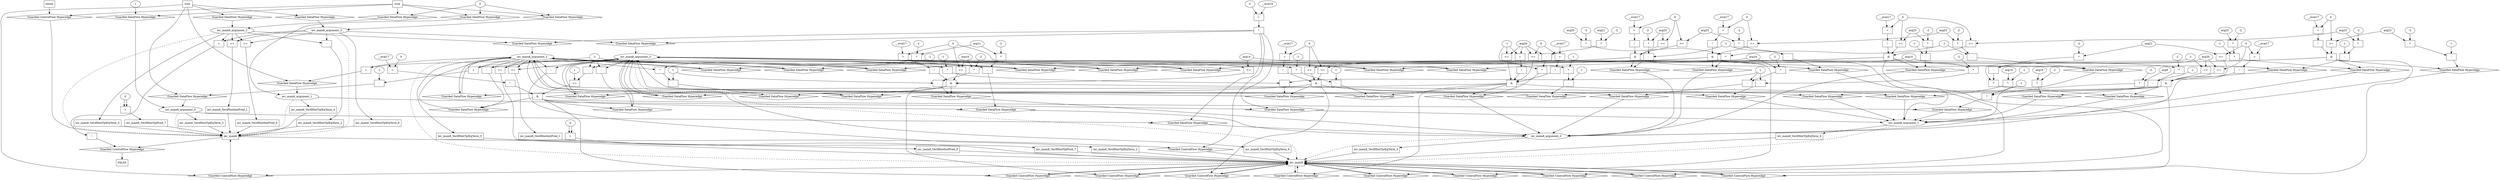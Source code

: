 digraph dag {
inv_main6 [label="inv_main6" shape="rect"];
inv_main8 [label="inv_main8" shape="rect"];
FALSE [label="FALSE" shape="rect"];
Initial [label="Initial" shape="rect"];
ControlFowHyperEdge_0 [label="Guarded ControlFlow Hyperedge" shape="diamond"];
Initial -> ControlFowHyperEdge_0[label=""]
ControlFowHyperEdge_0 -> inv_main6[label=""]
ControlFowHyperEdge_1 [label="Guarded ControlFlow Hyperedge" shape="diamond"];
inv_main6 -> ControlFowHyperEdge_1[label=""]
ControlFowHyperEdge_1 -> inv_main8[label=""]
ControlFowHyperEdge_2 [label="Guarded ControlFlow Hyperedge" shape="diamond"];
inv_main8 -> ControlFowHyperEdge_2[label=""]
ControlFowHyperEdge_2 -> inv_main6[label=""]
ControlFowHyperEdge_3 [label="Guarded ControlFlow Hyperedge" shape="diamond"];
inv_main8 -> ControlFowHyperEdge_3[label=""]
ControlFowHyperEdge_3 -> inv_main8[label=""]
ControlFowHyperEdge_4 [label="Guarded ControlFlow Hyperedge" shape="diamond"];
inv_main8 -> ControlFowHyperEdge_4[label=""]
ControlFowHyperEdge_4 -> inv_main8[label=""]
ControlFowHyperEdge_5 [label="Guarded ControlFlow Hyperedge" shape="diamond"];
inv_main8 -> ControlFowHyperEdge_5[label=""]
ControlFowHyperEdge_5 -> inv_main8[label=""]
ControlFowHyperEdge_6 [label="Guarded ControlFlow Hyperedge" shape="diamond"];
inv_main8 -> ControlFowHyperEdge_6[label=""]
ControlFowHyperEdge_6 -> inv_main8[label=""]
ControlFowHyperEdge_7 [label="Guarded ControlFlow Hyperedge" shape="diamond"];
inv_main8 -> ControlFowHyperEdge_7[label=""]
ControlFowHyperEdge_7 -> inv_main8[label=""]
ControlFowHyperEdge_8 [label="Guarded ControlFlow Hyperedge" shape="diamond"];
inv_main8 -> ControlFowHyperEdge_8[label=""]
ControlFowHyperEdge_8 -> inv_main8[label=""]
ControlFowHyperEdge_9 [label="Guarded ControlFlow Hyperedge" shape="diamond"];
inv_main8 -> ControlFowHyperEdge_9[label=""]
ControlFowHyperEdge_9 -> inv_main8[label=""]
ControlFowHyperEdge_10 [label="Guarded ControlFlow Hyperedge" shape="diamond"];
inv_main8 -> ControlFowHyperEdge_10[label=""]
ControlFowHyperEdge_10 -> inv_main8[label=""]
ControlFowHyperEdge_11 [label="Guarded ControlFlow Hyperedge" shape="diamond"];
inv_main8 -> ControlFowHyperEdge_11[label=""]
ControlFowHyperEdge_11 -> inv_main8[label=""]
ControlFowHyperEdge_12 [label="Guarded ControlFlow Hyperedge" shape="diamond"];
inv_main6 -> ControlFowHyperEdge_12[label=""]
ControlFowHyperEdge_12 -> FALSE[label=""]
inv_main6_argument_0 [label="inv_main6_argument_0" shape="oval"];
inv_main6_argument_0 -> inv_main6[label="" style="dashed"]
inv_main6_argument_1 [label="inv_main6_argument_1" shape="oval"];
inv_main6_argument_1 -> inv_main6[label="" style="dashed"]
inv_main6_argument_2 [label="inv_main6_argument_2" shape="oval"];
inv_main6_argument_2 -> inv_main6[label="" style="dashed"]
inv_main6_argument_3 [label="inv_main6_argument_3" shape="oval"];
inv_main6_argument_3 -> inv_main6[label="" style="dashed"]
inv_main8_argument_0 [label="inv_main8_argument_0" shape="oval"];
inv_main8_argument_0 -> inv_main8[label="" style="dashed"]
inv_main8_argument_1 [label="inv_main8_argument_1" shape="oval"];
inv_main8_argument_1 -> inv_main8[label="" style="dashed"]
inv_main8_argument_2 [label="inv_main8_argument_2" shape="oval"];
inv_main8_argument_2 -> inv_main8[label="" style="dashed"]
inv_main8_argument_3 [label="inv_main8_argument_3" shape="oval"];
inv_main8_argument_3 -> inv_main8[label="" style="dashed"]

true_0 [label="true" shape="rect"];
true_0->ControlFowHyperEdge_0 [label=""];
xxxinv_main6___Initial_0xxxdataFlow_0_node_0 [label="1"];

xxxinv_main6___Initial_0xxxdataFlow_0_node_0->DataFowHyperEdge_0_inv_main6_argument_0 [label=""];
xxxinv_main6___Initial_0xxxdataFlow1_node_0 [label="0"];

xxxinv_main6___Initial_0xxxdataFlow1_node_0->DataFowHyperEdge_0_inv_main6_argument_1 [label=""];

xxxinv_main6___Initial_0xxxdataFlow1_node_0->DataFowHyperEdge_0_inv_main6_argument_2 [label=""];

xxxinv_main6___Initial_0xxxdataFlow1_node_0->DataFowHyperEdge_0_inv_main6_argument_3 [label=""];
xxxinv_main8___inv_main6_1xxxguard_0_node_0 [label="!" shape="rect"];
xxxinv_main8___inv_main6_1xxxguard_0_node_1 [label="=" shape="rect"];
xxxinv_main8___inv_main6_1xxxguard_0_node_2 [label="__eval16"];
xxxinv_main8___inv_main6_1xxxguard_0_node_3 [label="0"];
xxxinv_main8___inv_main6_1xxxguard_0_node_1->xxxinv_main8___inv_main6_1xxxguard_0_node_0
xxxinv_main8___inv_main6_1xxxguard_0_node_2->xxxinv_main8___inv_main6_1xxxguard_0_node_1
xxxinv_main8___inv_main6_1xxxguard_0_node_3->xxxinv_main8___inv_main6_1xxxguard_0_node_1

xxxinv_main8___inv_main6_1xxxguard_0_node_0->ControlFowHyperEdge_1 [label=""];
true_2 [label="true" shape="rect"];
true_2->ControlFowHyperEdge_2 [label=""];
xxxinv_main6___inv_main8_2xxxdataFlow_0_node_0 [label="-" shape="rect"];
xxxinv_main6___inv_main8_2xxxdataFlow_0_node_1 [label="+" shape="rect"];
xxxinv_main6___inv_main8_2xxxdataFlow_0_node_4 [label="-1"];
xxxinv_main6___inv_main8_2xxxdataFlow_0_node_1->xxxinv_main6___inv_main8_2xxxdataFlow_0_node_0
xxxinv_main6___inv_main8_2xxxdataFlow_0_node_4->xxxinv_main6___inv_main8_2xxxdataFlow_0_node_0
inv_main8_argument_2->xxxinv_main6___inv_main8_2xxxdataFlow_0_node_1
inv_main8_argument_3->xxxinv_main6___inv_main8_2xxxdataFlow_0_node_1

xxxinv_main6___inv_main8_2xxxdataFlow_0_node_0->DataFowHyperEdge_2_inv_main6_argument_0 [label=""];
xxxinv_main6___inv_main8_2xxxdataFlow1_node_0 [label="+" shape="rect"];
inv_main8_argument_2->xxxinv_main6___inv_main8_2xxxdataFlow1_node_0
inv_main8_argument_3->xxxinv_main6___inv_main8_2xxxdataFlow1_node_0

xxxinv_main6___inv_main8_2xxxdataFlow1_node_0->DataFowHyperEdge_2_inv_main6_argument_1 [label=""];
xxxinv_main8___inv_main8_3xxx_and [label="&" shape="rect"];
xxxinv_main8___inv_main8_3xxxguard_0_node_0 [label=">=" shape="rect"];
xxxinv_main8___inv_main8_3xxxguard_0_node_1 [label="-" shape="rect"];
xxxinv_main8___inv_main8_3xxxguard_0_node_2 [label="*" shape="rect"];
xxxinv_main8___inv_main8_3xxxguard_0_node_3 [label="2"];
xxxinv_main8___inv_main8_3xxxguard_0_node_6 [label="1"];
xxxinv_main8___inv_main8_3xxxguard_0_node_1->xxxinv_main8___inv_main8_3xxxguard_0_node_0
xxxinv_main8___inv_main8_3xxxguard_0_node_6->xxxinv_main8___inv_main8_3xxxguard_0_node_0
xxxinv_main8___inv_main8_3xxxguard_0_node_2->xxxinv_main8___inv_main8_3xxxguard_0_node_1
xxxinv_main8___inv_main8_3xxxdataFlow_0_node_4->xxxinv_main8___inv_main8_3xxxguard_0_node_1
xxxinv_main8___inv_main8_3xxxguard_0_node_3->xxxinv_main8___inv_main8_3xxxguard_0_node_2
xxxinv_main8___inv_main8_3xxxdataFlow_0_node_3->xxxinv_main8___inv_main8_3xxxguard_0_node_2

xxxinv_main8___inv_main8_3xxxguard_0_node_0->xxxinv_main8___inv_main8_3xxx_and [label=""];
xxxinv_main8___inv_main8_3xxxguard1_node_0 [label="!" shape="rect"];
xxxinv_main8___inv_main8_3xxxguard1_node_1 [label="=" shape="rect"];
xxxinv_main8___inv_main8_3xxxguard1_node_2 [label="__eval17"];
xxxinv_main8___inv_main8_3xxxguard1_node_3 [label="0"];
xxxinv_main8___inv_main8_3xxxguard1_node_1->xxxinv_main8___inv_main8_3xxxguard1_node_0
xxxinv_main8___inv_main8_3xxxguard1_node_2->xxxinv_main8___inv_main8_3xxxguard1_node_1
xxxinv_main8___inv_main8_3xxxguard1_node_3->xxxinv_main8___inv_main8_3xxxguard1_node_1

xxxinv_main8___inv_main8_3xxxguard1_node_0->xxxinv_main8___inv_main8_3xxx_and [label=""];
xxxinv_main8___inv_main8_3xxx_and->ControlFowHyperEdge_3 [label=""];
xxxinv_main8___inv_main8_3xxxdataFlow_0_node_0 [label="-" shape="rect"];
xxxinv_main8___inv_main8_3xxxdataFlow_0_node_1 [label="*" shape="rect"];
xxxinv_main8___inv_main8_3xxxdataFlow_0_node_2 [label="2"];
xxxinv_main8___inv_main8_3xxxdataFlow_0_node_3 [label="arg11"];
xxxinv_main8___inv_main8_3xxxdataFlow_0_node_4 [label="-1"];
xxxinv_main8___inv_main8_3xxxdataFlow_0_node_1->xxxinv_main8___inv_main8_3xxxdataFlow_0_node_0
xxxinv_main8___inv_main8_3xxxdataFlow_0_node_4->xxxinv_main8___inv_main8_3xxxdataFlow_0_node_0
xxxinv_main8___inv_main8_3xxxdataFlow_0_node_2->xxxinv_main8___inv_main8_3xxxdataFlow_0_node_1
xxxinv_main8___inv_main8_3xxxdataFlow_0_node_3->xxxinv_main8___inv_main8_3xxxdataFlow_0_node_1

xxxinv_main8___inv_main8_3xxxdataFlow_0_node_0->DataFowHyperEdge_3_inv_main8_argument_0 [label=""];
xxxinv_main8___inv_main8_3xxxdataFlow1_node_0 [label="*" shape="rect"];
xxxinv_main8___inv_main8_3xxxdataFlow1_node_1 [label="-1"];
xxxinv_main8___inv_main8_3xxxdataFlow1_node_2 [label="*" shape="rect"];
xxxinv_main8___inv_main8_3xxxdataFlow1_node_3 [label="-2"];
xxxinv_main8___inv_main8_3xxxdataFlow1_node_4 [label="arg9"];
xxxinv_main8___inv_main8_3xxxdataFlow1_node_1->xxxinv_main8___inv_main8_3xxxdataFlow1_node_0
xxxinv_main8___inv_main8_3xxxdataFlow1_node_2->xxxinv_main8___inv_main8_3xxxdataFlow1_node_0
xxxinv_main8___inv_main8_3xxxdataFlow1_node_4->xxxinv_main8___inv_main8_3xxxdataFlow1_node_2
xxxinv_main8___inv_main8_3xxxdataFlow1_node_3->xxxinv_main8___inv_main8_3xxxdataFlow1_node_2

xxxinv_main8___inv_main8_3xxxdataFlow1_node_0->DataFowHyperEdge_3_inv_main8_argument_1 [label=""];
xxxinv_main8___inv_main8_3xxxdataFlow2_node_0 [label="-" shape="rect"];
inv_main8_argument_2->xxxinv_main8___inv_main8_3xxxdataFlow2_node_0
xxxinv_main8___inv_main8_3xxxdataFlow_0_node_4->xxxinv_main8___inv_main8_3xxxdataFlow2_node_0

xxxinv_main8___inv_main8_3xxxdataFlow2_node_0->DataFowHyperEdge_3_inv_main8_argument_2 [label=""];
xxxinv_main8___inv_main8_3xxxdataFlow3_node_0 [label="-" shape="rect"];
inv_main8_argument_3->xxxinv_main8___inv_main8_3xxxdataFlow3_node_0
xxxinv_main8___inv_main8_3xxxdataFlow_0_node_4->xxxinv_main8___inv_main8_3xxxdataFlow3_node_0

xxxinv_main8___inv_main8_3xxxdataFlow3_node_0->DataFowHyperEdge_3_inv_main8_argument_3 [label=""];
xxxinv_main8___inv_main8_4xxx_and [label="&" shape="rect"];
xxxinv_main8___inv_main8_4xxxguard_0_node_0 [label="!" shape="rect"];
xxxinv_main8___inv_main8_4xxxguard_0_node_1 [label="=" shape="rect"];
xxxinv_main8___inv_main8_4xxxguard_0_node_2 [label="__eval17"];
xxxinv_main8___inv_main8_4xxxguard_0_node_3 [label="0"];
xxxinv_main8___inv_main8_4xxxguard_0_node_1->xxxinv_main8___inv_main8_4xxxguard_0_node_0
xxxinv_main8___inv_main8_4xxxguard_0_node_2->xxxinv_main8___inv_main8_4xxxguard_0_node_1
xxxinv_main8___inv_main8_4xxxguard_0_node_3->xxxinv_main8___inv_main8_4xxxguard_0_node_1

xxxinv_main8___inv_main8_4xxxguard_0_node_0->xxxinv_main8___inv_main8_4xxx_and [label=""];
xxxinv_main8___inv_main8_4xxxguard1_node_0 [label=">=" shape="rect"];
xxxinv_main8___inv_main8_4xxxdataFlow_0_node_4->xxxinv_main8___inv_main8_4xxxguard1_node_0
xxxinv_main8___inv_main8_4xxxguard_0_node_3->xxxinv_main8___inv_main8_4xxxguard1_node_0

xxxinv_main8___inv_main8_4xxxguard1_node_0->xxxinv_main8___inv_main8_4xxx_and [label=""];
xxxinv_main8___inv_main8_4xxxguard2_node_0 [label=">=" shape="rect"];
xxxinv_main8___inv_main8_4xxxdataFlow1_node_4->xxxinv_main8___inv_main8_4xxxguard2_node_0
xxxinv_main8___inv_main8_4xxxguard_0_node_3->xxxinv_main8___inv_main8_4xxxguard2_node_0

xxxinv_main8___inv_main8_4xxxguard2_node_0->xxxinv_main8___inv_main8_4xxx_and [label=""];
xxxinv_main8___inv_main8_4xxx_and->ControlFowHyperEdge_4 [label=""];
xxxinv_main8___inv_main8_4xxxdataFlow_0_node_0 [label="-" shape="rect"];
xxxinv_main8___inv_main8_4xxxdataFlow_0_node_1 [label="1"];
xxxinv_main8___inv_main8_4xxxdataFlow_0_node_2 [label="*" shape="rect"];
xxxinv_main8___inv_main8_4xxxdataFlow_0_node_3 [label="-2"];
xxxinv_main8___inv_main8_4xxxdataFlow_0_node_4 [label="arg16"];
xxxinv_main8___inv_main8_4xxxdataFlow_0_node_1->xxxinv_main8___inv_main8_4xxxdataFlow_0_node_0
xxxinv_main8___inv_main8_4xxxdataFlow_0_node_2->xxxinv_main8___inv_main8_4xxxdataFlow_0_node_0
xxxinv_main8___inv_main8_4xxxdataFlow_0_node_4->xxxinv_main8___inv_main8_4xxxdataFlow_0_node_2
xxxinv_main8___inv_main8_4xxxdataFlow_0_node_3->xxxinv_main8___inv_main8_4xxxdataFlow_0_node_2

xxxinv_main8___inv_main8_4xxxdataFlow_0_node_0->DataFowHyperEdge_4_inv_main8_argument_0 [label=""];
xxxinv_main8___inv_main8_4xxxdataFlow1_node_0 [label="-" shape="rect"];
xxxinv_main8___inv_main8_4xxxdataFlow1_node_2 [label="*" shape="rect"];
xxxinv_main8___inv_main8_4xxxdataFlow1_node_3 [label="-2"];
xxxinv_main8___inv_main8_4xxxdataFlow1_node_4 [label="arg14"];
xxxinv_main8___inv_main8_4xxxdataFlow_0_node_1->xxxinv_main8___inv_main8_4xxxdataFlow1_node_0
xxxinv_main8___inv_main8_4xxxdataFlow1_node_2->xxxinv_main8___inv_main8_4xxxdataFlow1_node_0
xxxinv_main8___inv_main8_4xxxdataFlow1_node_4->xxxinv_main8___inv_main8_4xxxdataFlow1_node_2
xxxinv_main8___inv_main8_4xxxdataFlow1_node_3->xxxinv_main8___inv_main8_4xxxdataFlow1_node_2

xxxinv_main8___inv_main8_4xxxdataFlow1_node_0->DataFowHyperEdge_4_inv_main8_argument_1 [label=""];
xxxinv_main8___inv_main8_4xxxdataFlow2_node_0 [label="-" shape="rect"];
xxxinv_main8___inv_main8_4xxxdataFlow2_node_2 [label="*" shape="rect"];
xxxinv_main8___inv_main8_4xxxdataFlow2_node_3 [label="-1"];
xxxinv_main8___inv_main8_4xxxdataFlow_0_node_1->xxxinv_main8___inv_main8_4xxxdataFlow2_node_0
xxxinv_main8___inv_main8_4xxxdataFlow2_node_2->xxxinv_main8___inv_main8_4xxxdataFlow2_node_0
inv_main8_argument_2->xxxinv_main8___inv_main8_4xxxdataFlow2_node_2
xxxinv_main8___inv_main8_4xxxdataFlow2_node_3->xxxinv_main8___inv_main8_4xxxdataFlow2_node_2

xxxinv_main8___inv_main8_4xxxdataFlow2_node_0->DataFowHyperEdge_4_inv_main8_argument_2 [label=""];
xxxinv_main8___inv_main8_5xxx_and [label="&" shape="rect"];
xxxinv_main8___inv_main8_5xxxguard_0_node_0 [label="!" shape="rect"];
xxxinv_main8___inv_main8_5xxxguard_0_node_1 [label="=" shape="rect"];
xxxinv_main8___inv_main8_5xxxguard_0_node_2 [label="__eval17"];
xxxinv_main8___inv_main8_5xxxguard_0_node_3 [label="0"];
xxxinv_main8___inv_main8_5xxxguard_0_node_1->xxxinv_main8___inv_main8_5xxxguard_0_node_0
xxxinv_main8___inv_main8_5xxxguard_0_node_2->xxxinv_main8___inv_main8_5xxxguard_0_node_1
xxxinv_main8___inv_main8_5xxxguard_0_node_3->xxxinv_main8___inv_main8_5xxxguard_0_node_1

xxxinv_main8___inv_main8_5xxxguard_0_node_0->xxxinv_main8___inv_main8_5xxx_and [label=""];
xxxinv_main8___inv_main8_5xxxguard1_node_0 [label=">=" shape="rect"];
xxxinv_main8___inv_main8_5xxxdataFlow_0_node_4->xxxinv_main8___inv_main8_5xxxguard1_node_0
xxxinv_main8___inv_main8_5xxxguard_0_node_3->xxxinv_main8___inv_main8_5xxxguard1_node_0

xxxinv_main8___inv_main8_5xxxguard1_node_0->xxxinv_main8___inv_main8_5xxx_and [label=""];
xxxinv_main8___inv_main8_5xxxguard2_node_0 [label=">=" shape="rect"];
xxxinv_main8___inv_main8_5xxxguard_0_node_3->xxxinv_main8___inv_main8_5xxxguard2_node_0
xxxinv_main8___inv_main8_5xxxdataFlow1_node_4->xxxinv_main8___inv_main8_5xxxguard2_node_0

xxxinv_main8___inv_main8_5xxxguard2_node_0->xxxinv_main8___inv_main8_5xxx_and [label=""];
xxxinv_main8___inv_main8_5xxx_and->ControlFowHyperEdge_5 [label=""];
xxxinv_main8___inv_main8_5xxxdataFlow_0_node_0 [label="-" shape="rect"];
xxxinv_main8___inv_main8_5xxxdataFlow_0_node_1 [label="1"];
xxxinv_main8___inv_main8_5xxxdataFlow_0_node_2 [label="*" shape="rect"];
xxxinv_main8___inv_main8_5xxxdataFlow_0_node_3 [label="-2"];
xxxinv_main8___inv_main8_5xxxdataFlow_0_node_4 [label="arg16"];
xxxinv_main8___inv_main8_5xxxdataFlow_0_node_1->xxxinv_main8___inv_main8_5xxxdataFlow_0_node_0
xxxinv_main8___inv_main8_5xxxdataFlow_0_node_2->xxxinv_main8___inv_main8_5xxxdataFlow_0_node_0
xxxinv_main8___inv_main8_5xxxdataFlow_0_node_4->xxxinv_main8___inv_main8_5xxxdataFlow_0_node_2
xxxinv_main8___inv_main8_5xxxdataFlow_0_node_3->xxxinv_main8___inv_main8_5xxxdataFlow_0_node_2

xxxinv_main8___inv_main8_5xxxdataFlow_0_node_0->DataFowHyperEdge_5_inv_main8_argument_0 [label=""];
xxxinv_main8___inv_main8_5xxxdataFlow1_node_0 [label="-" shape="rect"];
xxxinv_main8___inv_main8_5xxxdataFlow1_node_1 [label="-1"];
xxxinv_main8___inv_main8_5xxxdataFlow1_node_2 [label="*" shape="rect"];
xxxinv_main8___inv_main8_5xxxdataFlow1_node_3 [label="-2"];
xxxinv_main8___inv_main8_5xxxdataFlow1_node_4 [label="arg14"];
xxxinv_main8___inv_main8_5xxxdataFlow1_node_1->xxxinv_main8___inv_main8_5xxxdataFlow1_node_0
xxxinv_main8___inv_main8_5xxxdataFlow1_node_2->xxxinv_main8___inv_main8_5xxxdataFlow1_node_0
xxxinv_main8___inv_main8_5xxxdataFlow1_node_4->xxxinv_main8___inv_main8_5xxxdataFlow1_node_2
xxxinv_main8___inv_main8_5xxxdataFlow1_node_3->xxxinv_main8___inv_main8_5xxxdataFlow1_node_2

xxxinv_main8___inv_main8_5xxxdataFlow1_node_0->DataFowHyperEdge_5_inv_main8_argument_1 [label=""];
xxxinv_main8___inv_main8_5xxxdataFlow2_node_0 [label="-" shape="rect"];
xxxinv_main8___inv_main8_5xxxdataFlow2_node_2 [label="*" shape="rect"];
xxxinv_main8___inv_main8_5xxxdataFlow2_node_3 [label="-1"];
xxxinv_main8___inv_main8_5xxxdataFlow_0_node_1->xxxinv_main8___inv_main8_5xxxdataFlow2_node_0
xxxinv_main8___inv_main8_5xxxdataFlow2_node_2->xxxinv_main8___inv_main8_5xxxdataFlow2_node_0
inv_main8_argument_2->xxxinv_main8___inv_main8_5xxxdataFlow2_node_2
xxxinv_main8___inv_main8_5xxxdataFlow2_node_3->xxxinv_main8___inv_main8_5xxxdataFlow2_node_2

xxxinv_main8___inv_main8_5xxxdataFlow2_node_0->DataFowHyperEdge_5_inv_main8_argument_2 [label=""];
xxxinv_main8___inv_main8_6xxx_and [label="&" shape="rect"];
xxxinv_main8___inv_main8_6xxxguard_0_node_0 [label="!" shape="rect"];
xxxinv_main8___inv_main8_6xxxguard_0_node_1 [label="=" shape="rect"];
xxxinv_main8___inv_main8_6xxxguard_0_node_2 [label="__eval17"];
xxxinv_main8___inv_main8_6xxxguard_0_node_3 [label="0"];
xxxinv_main8___inv_main8_6xxxguard_0_node_1->xxxinv_main8___inv_main8_6xxxguard_0_node_0
xxxinv_main8___inv_main8_6xxxguard_0_node_2->xxxinv_main8___inv_main8_6xxxguard_0_node_1
xxxinv_main8___inv_main8_6xxxguard_0_node_3->xxxinv_main8___inv_main8_6xxxguard_0_node_1

xxxinv_main8___inv_main8_6xxxguard_0_node_0->xxxinv_main8___inv_main8_6xxx_and [label=""];
xxxinv_main8___inv_main8_6xxxguard1_node_0 [label="!" shape="rect"];
xxxinv_main8___inv_main8_6xxxguard1_node_1 [label="=" shape="rect"];
xxxinv_main8___inv_main8_6xxxdataFlow_0_node_1 [label="-1"];
xxxinv_main8___inv_main8_6xxxguard1_node_1->xxxinv_main8___inv_main8_6xxxguard1_node_0
xxxinv_main8___inv_main8_6xxxdataFlow_0_node_6->xxxinv_main8___inv_main8_6xxxguard1_node_1
xxxinv_main8___inv_main8_6xxxdataFlow_0_node_1->xxxinv_main8___inv_main8_6xxxguard1_node_1

xxxinv_main8___inv_main8_6xxxguard1_node_0->xxxinv_main8___inv_main8_6xxx_and [label=""];
xxxinv_main8___inv_main8_6xxxguard2_node_0 [label=">=" shape="rect"];
xxxinv_main8___inv_main8_6xxxguard_0_node_3->xxxinv_main8___inv_main8_6xxxguard2_node_0
xxxinv_main8___inv_main8_6xxxdataFlow_0_node_6->xxxinv_main8___inv_main8_6xxxguard2_node_0

xxxinv_main8___inv_main8_6xxxguard2_node_0->xxxinv_main8___inv_main8_6xxx_and [label=""];
xxxinv_main8___inv_main8_6xxxguard3_node_0 [label=">=" shape="rect"];
xxxinv_main8___inv_main8_6xxxdataFlow_0_node_6->xxxinv_main8___inv_main8_6xxxguard3_node_0
xxxinv_main8___inv_main8_6xxxdataFlow_0_node_1->xxxinv_main8___inv_main8_6xxxguard3_node_0

xxxinv_main8___inv_main8_6xxxguard3_node_0->xxxinv_main8___inv_main8_6xxx_and [label=""];
xxxinv_main8___inv_main8_6xxx_and->ControlFowHyperEdge_6 [label=""];
xxxinv_main8___inv_main8_6xxxdataFlow_0_node_0 [label="*" shape="rect"];
xxxinv_main8___inv_main8_6xxxdataFlow_0_node_1 [label="-1"];
xxxinv_main8___inv_main8_6xxxdataFlow_0_node_2 [label="-" shape="rect"];
xxxinv_main8___inv_main8_6xxxdataFlow_0_node_3 [label="*" shape="rect"];
xxxinv_main8___inv_main8_6xxxdataFlow_0_node_4 [label="-2"];
xxxinv_main8___inv_main8_6xxxdataFlow_0_node_5 [label="arg21"];
xxxinv_main8___inv_main8_6xxxdataFlow_0_node_6 [label="arg20"];
xxxinv_main8___inv_main8_6xxxdataFlow_0_node_1->xxxinv_main8___inv_main8_6xxxdataFlow_0_node_0
xxxinv_main8___inv_main8_6xxxdataFlow_0_node_2->xxxinv_main8___inv_main8_6xxxdataFlow_0_node_0
xxxinv_main8___inv_main8_6xxxdataFlow_0_node_3->xxxinv_main8___inv_main8_6xxxdataFlow_0_node_2
xxxinv_main8___inv_main8_6xxxdataFlow_0_node_6->xxxinv_main8___inv_main8_6xxxdataFlow_0_node_2
xxxinv_main8___inv_main8_6xxxdataFlow_0_node_4->xxxinv_main8___inv_main8_6xxxdataFlow_0_node_3
xxxinv_main8___inv_main8_6xxxdataFlow_0_node_5->xxxinv_main8___inv_main8_6xxxdataFlow_0_node_3

xxxinv_main8___inv_main8_6xxxdataFlow_0_node_0->DataFowHyperEdge_6_inv_main8_argument_0 [label=""];
xxxinv_main8___inv_main8_6xxxdataFlow1_node_0 [label="*" shape="rect"];
xxxinv_main8___inv_main8_6xxxdataFlow1_node_1 [label="2"];
xxxinv_main8___inv_main8_6xxxdataFlow1_node_2 [label="arg19"];
xxxinv_main8___inv_main8_6xxxdataFlow1_node_1->xxxinv_main8___inv_main8_6xxxdataFlow1_node_0
xxxinv_main8___inv_main8_6xxxdataFlow1_node_2->xxxinv_main8___inv_main8_6xxxdataFlow1_node_0

xxxinv_main8___inv_main8_6xxxdataFlow1_node_0->DataFowHyperEdge_6_inv_main8_argument_1 [label=""];
xxxinv_main8___inv_main8_6xxxdataFlow2_node_0 [label="-" shape="rect"];
xxxinv_main8___inv_main8_6xxxdataFlow2_node_1 [label="1"];
xxxinv_main8___inv_main8_6xxxdataFlow2_node_2 [label="*" shape="rect"];
xxxinv_main8___inv_main8_6xxxdataFlow2_node_3 [label="-1"];
xxxinv_main8___inv_main8_6xxxdataFlow2_node_1->xxxinv_main8___inv_main8_6xxxdataFlow2_node_0
xxxinv_main8___inv_main8_6xxxdataFlow2_node_2->xxxinv_main8___inv_main8_6xxxdataFlow2_node_0
inv_main8_argument_3->xxxinv_main8___inv_main8_6xxxdataFlow2_node_2
xxxinv_main8___inv_main8_6xxxdataFlow2_node_3->xxxinv_main8___inv_main8_6xxxdataFlow2_node_2

xxxinv_main8___inv_main8_6xxxdataFlow2_node_0->DataFowHyperEdge_6_inv_main8_argument_3 [label=""];
xxxinv_main8___inv_main8_7xxx_and [label="&" shape="rect"];
xxxinv_main8___inv_main8_7xxxguard_0_node_0 [label="!" shape="rect"];
xxxinv_main8___inv_main8_7xxxguard_0_node_1 [label="=" shape="rect"];
xxxinv_main8___inv_main8_7xxxguard_0_node_2 [label="__eval17"];
xxxinv_main8___inv_main8_7xxxguard_0_node_3 [label="0"];
xxxinv_main8___inv_main8_7xxxguard_0_node_1->xxxinv_main8___inv_main8_7xxxguard_0_node_0
xxxinv_main8___inv_main8_7xxxguard_0_node_2->xxxinv_main8___inv_main8_7xxxguard_0_node_1
xxxinv_main8___inv_main8_7xxxguard_0_node_3->xxxinv_main8___inv_main8_7xxxguard_0_node_1

xxxinv_main8___inv_main8_7xxxguard_0_node_0->xxxinv_main8___inv_main8_7xxx_and [label=""];
xxxinv_main8___inv_main8_7xxxguard1_node_0 [label=">=" shape="rect"];
xxxinv_main8___inv_main8_7xxxguard_0_node_3->xxxinv_main8___inv_main8_7xxxguard1_node_0
xxxinv_main8___inv_main8_7xxxdataFlow_0_node_5->xxxinv_main8___inv_main8_7xxxguard1_node_0

xxxinv_main8___inv_main8_7xxxguard1_node_0->xxxinv_main8___inv_main8_7xxx_and [label=""];
xxxinv_main8___inv_main8_7xxxguard2_node_0 [label=">=" shape="rect"];
xxxinv_main8___inv_main8_7xxxguard_0_node_3->xxxinv_main8___inv_main8_7xxxguard2_node_0
xxxinv_main8___inv_main8_7xxxdataFlow_0_node_6->xxxinv_main8___inv_main8_7xxxguard2_node_0

xxxinv_main8___inv_main8_7xxxguard2_node_0->xxxinv_main8___inv_main8_7xxx_and [label=""];
xxxinv_main8___inv_main8_7xxxguard3_node_0 [label=">=" shape="rect"];
xxxinv_main8___inv_main8_7xxxdataFlow_0_node_1 [label="-1"];
xxxinv_main8___inv_main8_7xxxdataFlow_0_node_6->xxxinv_main8___inv_main8_7xxxguard3_node_0
xxxinv_main8___inv_main8_7xxxdataFlow_0_node_1->xxxinv_main8___inv_main8_7xxxguard3_node_0

xxxinv_main8___inv_main8_7xxxguard3_node_0->xxxinv_main8___inv_main8_7xxx_and [label=""];
xxxinv_main8___inv_main8_7xxx_and->ControlFowHyperEdge_7 [label=""];
xxxinv_main8___inv_main8_7xxxdataFlow_0_node_0 [label="*" shape="rect"];
xxxinv_main8___inv_main8_7xxxdataFlow_0_node_1 [label="-1"];
xxxinv_main8___inv_main8_7xxxdataFlow_0_node_2 [label="-" shape="rect"];
xxxinv_main8___inv_main8_7xxxdataFlow_0_node_3 [label="*" shape="rect"];
xxxinv_main8___inv_main8_7xxxdataFlow_0_node_4 [label="-2"];
xxxinv_main8___inv_main8_7xxxdataFlow_0_node_5 [label="arg21"];
xxxinv_main8___inv_main8_7xxxdataFlow_0_node_6 [label="arg20"];
xxxinv_main8___inv_main8_7xxxdataFlow_0_node_1->xxxinv_main8___inv_main8_7xxxdataFlow_0_node_0
xxxinv_main8___inv_main8_7xxxdataFlow_0_node_2->xxxinv_main8___inv_main8_7xxxdataFlow_0_node_0
xxxinv_main8___inv_main8_7xxxdataFlow_0_node_3->xxxinv_main8___inv_main8_7xxxdataFlow_0_node_2
xxxinv_main8___inv_main8_7xxxdataFlow_0_node_6->xxxinv_main8___inv_main8_7xxxdataFlow_0_node_2
xxxinv_main8___inv_main8_7xxxdataFlow_0_node_4->xxxinv_main8___inv_main8_7xxxdataFlow_0_node_3
xxxinv_main8___inv_main8_7xxxdataFlow_0_node_5->xxxinv_main8___inv_main8_7xxxdataFlow_0_node_3

xxxinv_main8___inv_main8_7xxxdataFlow_0_node_0->DataFowHyperEdge_7_inv_main8_argument_0 [label=""];
xxxinv_main8___inv_main8_7xxxdataFlow1_node_0 [label="*" shape="rect"];
xxxinv_main8___inv_main8_7xxxdataFlow1_node_1 [label="2"];
xxxinv_main8___inv_main8_7xxxdataFlow1_node_2 [label="arg19"];
xxxinv_main8___inv_main8_7xxxdataFlow1_node_1->xxxinv_main8___inv_main8_7xxxdataFlow1_node_0
xxxinv_main8___inv_main8_7xxxdataFlow1_node_2->xxxinv_main8___inv_main8_7xxxdataFlow1_node_0

xxxinv_main8___inv_main8_7xxxdataFlow1_node_0->DataFowHyperEdge_7_inv_main8_argument_1 [label=""];
xxxinv_main8___inv_main8_7xxxdataFlow2_node_0 [label="-" shape="rect"];
xxxinv_main8___inv_main8_7xxxdataFlow2_node_1 [label="1"];
xxxinv_main8___inv_main8_7xxxdataFlow2_node_2 [label="*" shape="rect"];
xxxinv_main8___inv_main8_7xxxdataFlow2_node_3 [label="-1"];
xxxinv_main8___inv_main8_7xxxdataFlow2_node_1->xxxinv_main8___inv_main8_7xxxdataFlow2_node_0
xxxinv_main8___inv_main8_7xxxdataFlow2_node_2->xxxinv_main8___inv_main8_7xxxdataFlow2_node_0
inv_main8_argument_3->xxxinv_main8___inv_main8_7xxxdataFlow2_node_2
xxxinv_main8___inv_main8_7xxxdataFlow2_node_3->xxxinv_main8___inv_main8_7xxxdataFlow2_node_2

xxxinv_main8___inv_main8_7xxxdataFlow2_node_0->DataFowHyperEdge_7_inv_main8_argument_3 [label=""];
xxxinv_main8___inv_main8_8xxx_and [label="&" shape="rect"];
xxxinv_main8___inv_main8_8xxxguard_0_node_0 [label="!" shape="rect"];
xxxinv_main8___inv_main8_8xxxguard_0_node_1 [label="=" shape="rect"];
xxxinv_main8___inv_main8_8xxxguard_0_node_2 [label="__eval17"];
xxxinv_main8___inv_main8_8xxxguard_0_node_3 [label="0"];
xxxinv_main8___inv_main8_8xxxguard_0_node_1->xxxinv_main8___inv_main8_8xxxguard_0_node_0
xxxinv_main8___inv_main8_8xxxguard_0_node_2->xxxinv_main8___inv_main8_8xxxguard_0_node_1
xxxinv_main8___inv_main8_8xxxguard_0_node_3->xxxinv_main8___inv_main8_8xxxguard_0_node_1

xxxinv_main8___inv_main8_8xxxguard_0_node_0->xxxinv_main8___inv_main8_8xxx_and [label=""];
xxxinv_main8___inv_main8_8xxxguard1_node_0 [label=">=" shape="rect"];
xxxinv_main8___inv_main8_8xxxguard_0_node_3->xxxinv_main8___inv_main8_8xxxguard1_node_0
xxxinv_main8___inv_main8_8xxxdataFlow_0_node_4->xxxinv_main8___inv_main8_8xxxguard1_node_0

xxxinv_main8___inv_main8_8xxxguard1_node_0->xxxinv_main8___inv_main8_8xxx_and [label=""];
xxxinv_main8___inv_main8_8xxxguard2_node_0 [label=">=" shape="rect"];
xxxinv_main8___inv_main8_8xxxdataFlow1_node_4->xxxinv_main8___inv_main8_8xxxguard2_node_0
xxxinv_main8___inv_main8_8xxxguard_0_node_3->xxxinv_main8___inv_main8_8xxxguard2_node_0

xxxinv_main8___inv_main8_8xxxguard2_node_0->xxxinv_main8___inv_main8_8xxx_and [label=""];
xxxinv_main8___inv_main8_8xxx_and->ControlFowHyperEdge_8 [label=""];
xxxinv_main8___inv_main8_8xxxdataFlow_0_node_0 [label="-" shape="rect"];
xxxinv_main8___inv_main8_8xxxdataFlow_0_node_1 [label="-1"];
xxxinv_main8___inv_main8_8xxxdataFlow_0_node_2 [label="*" shape="rect"];
xxxinv_main8___inv_main8_8xxxdataFlow_0_node_3 [label="-2"];
xxxinv_main8___inv_main8_8xxxdataFlow_0_node_4 [label="arg25"];
xxxinv_main8___inv_main8_8xxxdataFlow_0_node_1->xxxinv_main8___inv_main8_8xxxdataFlow_0_node_0
xxxinv_main8___inv_main8_8xxxdataFlow_0_node_2->xxxinv_main8___inv_main8_8xxxdataFlow_0_node_0
xxxinv_main8___inv_main8_8xxxdataFlow_0_node_4->xxxinv_main8___inv_main8_8xxxdataFlow_0_node_2
xxxinv_main8___inv_main8_8xxxdataFlow_0_node_3->xxxinv_main8___inv_main8_8xxxdataFlow_0_node_2

xxxinv_main8___inv_main8_8xxxdataFlow_0_node_0->DataFowHyperEdge_8_inv_main8_argument_0 [label=""];
xxxinv_main8___inv_main8_8xxxdataFlow1_node_0 [label="-" shape="rect"];
xxxinv_main8___inv_main8_8xxxdataFlow1_node_1 [label="1"];
xxxinv_main8___inv_main8_8xxxdataFlow1_node_2 [label="*" shape="rect"];
xxxinv_main8___inv_main8_8xxxdataFlow1_node_3 [label="-2"];
xxxinv_main8___inv_main8_8xxxdataFlow1_node_4 [label="arg23"];
xxxinv_main8___inv_main8_8xxxdataFlow1_node_1->xxxinv_main8___inv_main8_8xxxdataFlow1_node_0
xxxinv_main8___inv_main8_8xxxdataFlow1_node_2->xxxinv_main8___inv_main8_8xxxdataFlow1_node_0
xxxinv_main8___inv_main8_8xxxdataFlow1_node_4->xxxinv_main8___inv_main8_8xxxdataFlow1_node_2
xxxinv_main8___inv_main8_8xxxdataFlow1_node_3->xxxinv_main8___inv_main8_8xxxdataFlow1_node_2

xxxinv_main8___inv_main8_8xxxdataFlow1_node_0->DataFowHyperEdge_8_inv_main8_argument_1 [label=""];
xxxinv_main8___inv_main8_9xxx_and [label="&" shape="rect"];
xxxinv_main8___inv_main8_9xxxguard_0_node_0 [label="!" shape="rect"];
xxxinv_main8___inv_main8_9xxxguard_0_node_1 [label="=" shape="rect"];
xxxinv_main8___inv_main8_9xxxguard_0_node_2 [label="__eval17"];
xxxinv_main8___inv_main8_9xxxguard_0_node_3 [label="0"];
xxxinv_main8___inv_main8_9xxxguard_0_node_1->xxxinv_main8___inv_main8_9xxxguard_0_node_0
xxxinv_main8___inv_main8_9xxxguard_0_node_2->xxxinv_main8___inv_main8_9xxxguard_0_node_1
xxxinv_main8___inv_main8_9xxxguard_0_node_3->xxxinv_main8___inv_main8_9xxxguard_0_node_1

xxxinv_main8___inv_main8_9xxxguard_0_node_0->xxxinv_main8___inv_main8_9xxx_and [label=""];
xxxinv_main8___inv_main8_9xxxguard1_node_0 [label=">=" shape="rect"];
xxxinv_main8___inv_main8_9xxxdataFlow1_node_4->xxxinv_main8___inv_main8_9xxxguard1_node_0
xxxinv_main8___inv_main8_9xxxguard_0_node_3->xxxinv_main8___inv_main8_9xxxguard1_node_0

xxxinv_main8___inv_main8_9xxxguard1_node_0->xxxinv_main8___inv_main8_9xxx_and [label=""];
xxxinv_main8___inv_main8_9xxx_and->ControlFowHyperEdge_9 [label=""];
xxxinv_main8___inv_main8_9xxxdataFlow_0_node_0 [label="*" shape="rect"];
xxxinv_main8___inv_main8_9xxxdataFlow_0_node_1 [label="-1"];
xxxinv_main8___inv_main8_9xxxdataFlow_0_node_2 [label="*" shape="rect"];
xxxinv_main8___inv_main8_9xxxdataFlow_0_node_3 [label="-2"];
xxxinv_main8___inv_main8_9xxxdataFlow_0_node_4 [label="arg25"];
xxxinv_main8___inv_main8_9xxxdataFlow_0_node_1->xxxinv_main8___inv_main8_9xxxdataFlow_0_node_0
xxxinv_main8___inv_main8_9xxxdataFlow_0_node_2->xxxinv_main8___inv_main8_9xxxdataFlow_0_node_0
xxxinv_main8___inv_main8_9xxxdataFlow_0_node_4->xxxinv_main8___inv_main8_9xxxdataFlow_0_node_2
xxxinv_main8___inv_main8_9xxxdataFlow_0_node_3->xxxinv_main8___inv_main8_9xxxdataFlow_0_node_2

xxxinv_main8___inv_main8_9xxxdataFlow_0_node_0->DataFowHyperEdge_9_inv_main8_argument_0 [label=""];
xxxinv_main8___inv_main8_9xxxdataFlow1_node_0 [label="-" shape="rect"];
xxxinv_main8___inv_main8_9xxxdataFlow1_node_1 [label="1"];
xxxinv_main8___inv_main8_9xxxdataFlow1_node_2 [label="*" shape="rect"];
xxxinv_main8___inv_main8_9xxxdataFlow1_node_3 [label="-2"];
xxxinv_main8___inv_main8_9xxxdataFlow1_node_4 [label="arg23"];
xxxinv_main8___inv_main8_9xxxdataFlow1_node_1->xxxinv_main8___inv_main8_9xxxdataFlow1_node_0
xxxinv_main8___inv_main8_9xxxdataFlow1_node_2->xxxinv_main8___inv_main8_9xxxdataFlow1_node_0
xxxinv_main8___inv_main8_9xxxdataFlow1_node_4->xxxinv_main8___inv_main8_9xxxdataFlow1_node_2
xxxinv_main8___inv_main8_9xxxdataFlow1_node_3->xxxinv_main8___inv_main8_9xxxdataFlow1_node_2

xxxinv_main8___inv_main8_9xxxdataFlow1_node_0->DataFowHyperEdge_9_inv_main8_argument_1 [label=""];
xxxinv_main8___inv_main8_10xxx_and [label="&" shape="rect"];
xxxinv_main8___inv_main8_10xxxguard_0_node_0 [label="!" shape="rect"];
xxxinv_main8___inv_main8_10xxxguard_0_node_1 [label="=" shape="rect"];
xxxinv_main8___inv_main8_10xxxguard_0_node_2 [label="__eval17"];
xxxinv_main8___inv_main8_10xxxguard_0_node_3 [label="0"];
xxxinv_main8___inv_main8_10xxxguard_0_node_1->xxxinv_main8___inv_main8_10xxxguard_0_node_0
xxxinv_main8___inv_main8_10xxxguard_0_node_2->xxxinv_main8___inv_main8_10xxxguard_0_node_1
xxxinv_main8___inv_main8_10xxxguard_0_node_3->xxxinv_main8___inv_main8_10xxxguard_0_node_1

xxxinv_main8___inv_main8_10xxxguard_0_node_0->xxxinv_main8___inv_main8_10xxx_and [label=""];
xxxinv_main8___inv_main8_10xxxguard1_node_0 [label=">=" shape="rect"];
xxxinv_main8___inv_main8_10xxxguard_0_node_3->xxxinv_main8___inv_main8_10xxxguard1_node_0
xxxinv_main8___inv_main8_10xxxdataFlow_0_node_4->xxxinv_main8___inv_main8_10xxxguard1_node_0

xxxinv_main8___inv_main8_10xxxguard1_node_0->xxxinv_main8___inv_main8_10xxx_and [label=""];
xxxinv_main8___inv_main8_10xxxguard2_node_0 [label=">=" shape="rect"];
xxxinv_main8___inv_main8_10xxxguard_0_node_3->xxxinv_main8___inv_main8_10xxxguard2_node_0
xxxinv_main8___inv_main8_10xxxdataFlow1_node_4->xxxinv_main8___inv_main8_10xxxguard2_node_0

xxxinv_main8___inv_main8_10xxxguard2_node_0->xxxinv_main8___inv_main8_10xxx_and [label=""];
xxxinv_main8___inv_main8_10xxx_and->ControlFowHyperEdge_10 [label=""];
xxxinv_main8___inv_main8_10xxxdataFlow_0_node_0 [label="-" shape="rect"];
xxxinv_main8___inv_main8_10xxxdataFlow_0_node_1 [label="-1"];
xxxinv_main8___inv_main8_10xxxdataFlow_0_node_2 [label="*" shape="rect"];
xxxinv_main8___inv_main8_10xxxdataFlow_0_node_3 [label="-2"];
xxxinv_main8___inv_main8_10xxxdataFlow_0_node_4 [label="arg25"];
xxxinv_main8___inv_main8_10xxxdataFlow_0_node_1->xxxinv_main8___inv_main8_10xxxdataFlow_0_node_0
xxxinv_main8___inv_main8_10xxxdataFlow_0_node_2->xxxinv_main8___inv_main8_10xxxdataFlow_0_node_0
xxxinv_main8___inv_main8_10xxxdataFlow_0_node_4->xxxinv_main8___inv_main8_10xxxdataFlow_0_node_2
xxxinv_main8___inv_main8_10xxxdataFlow_0_node_3->xxxinv_main8___inv_main8_10xxxdataFlow_0_node_2

xxxinv_main8___inv_main8_10xxxdataFlow_0_node_0->DataFowHyperEdge_10_inv_main8_argument_0 [label=""];
xxxinv_main8___inv_main8_10xxxdataFlow1_node_0 [label="-" shape="rect"];
xxxinv_main8___inv_main8_10xxxdataFlow1_node_2 [label="*" shape="rect"];
xxxinv_main8___inv_main8_10xxxdataFlow1_node_3 [label="-2"];
xxxinv_main8___inv_main8_10xxxdataFlow1_node_4 [label="arg23"];
xxxinv_main8___inv_main8_10xxxdataFlow_0_node_1->xxxinv_main8___inv_main8_10xxxdataFlow1_node_0
xxxinv_main8___inv_main8_10xxxdataFlow1_node_2->xxxinv_main8___inv_main8_10xxxdataFlow1_node_0
xxxinv_main8___inv_main8_10xxxdataFlow1_node_4->xxxinv_main8___inv_main8_10xxxdataFlow1_node_2
xxxinv_main8___inv_main8_10xxxdataFlow1_node_3->xxxinv_main8___inv_main8_10xxxdataFlow1_node_2

xxxinv_main8___inv_main8_10xxxdataFlow1_node_0->DataFowHyperEdge_10_inv_main8_argument_1 [label=""];
xxxinv_main8___inv_main8_11xxx_and [label="&" shape="rect"];
xxxinv_main8___inv_main8_11xxxguard_0_node_0 [label="!" shape="rect"];
xxxinv_main8___inv_main8_11xxxguard_0_node_1 [label="=" shape="rect"];
xxxinv_main8___inv_main8_11xxxguard_0_node_2 [label="__eval17"];
xxxinv_main8___inv_main8_11xxxguard_0_node_3 [label="0"];
xxxinv_main8___inv_main8_11xxxguard_0_node_1->xxxinv_main8___inv_main8_11xxxguard_0_node_0
xxxinv_main8___inv_main8_11xxxguard_0_node_2->xxxinv_main8___inv_main8_11xxxguard_0_node_1
xxxinv_main8___inv_main8_11xxxguard_0_node_3->xxxinv_main8___inv_main8_11xxxguard_0_node_1

xxxinv_main8___inv_main8_11xxxguard_0_node_0->xxxinv_main8___inv_main8_11xxx_and [label=""];
xxxinv_main8___inv_main8_11xxxguard1_node_0 [label=">=" shape="rect"];
xxxinv_main8___inv_main8_11xxxguard_0_node_3->xxxinv_main8___inv_main8_11xxxguard1_node_0
xxxinv_main8___inv_main8_11xxxdataFlow1_node_4->xxxinv_main8___inv_main8_11xxxguard1_node_0

xxxinv_main8___inv_main8_11xxxguard1_node_0->xxxinv_main8___inv_main8_11xxx_and [label=""];
xxxinv_main8___inv_main8_11xxx_and->ControlFowHyperEdge_11 [label=""];
xxxinv_main8___inv_main8_11xxxdataFlow_0_node_0 [label="*" shape="rect"];
xxxinv_main8___inv_main8_11xxxdataFlow_0_node_1 [label="-1"];
xxxinv_main8___inv_main8_11xxxdataFlow_0_node_2 [label="*" shape="rect"];
xxxinv_main8___inv_main8_11xxxdataFlow_0_node_3 [label="-2"];
xxxinv_main8___inv_main8_11xxxdataFlow_0_node_4 [label="arg25"];
xxxinv_main8___inv_main8_11xxxdataFlow_0_node_1->xxxinv_main8___inv_main8_11xxxdataFlow_0_node_0
xxxinv_main8___inv_main8_11xxxdataFlow_0_node_2->xxxinv_main8___inv_main8_11xxxdataFlow_0_node_0
xxxinv_main8___inv_main8_11xxxdataFlow_0_node_4->xxxinv_main8___inv_main8_11xxxdataFlow_0_node_2
xxxinv_main8___inv_main8_11xxxdataFlow_0_node_3->xxxinv_main8___inv_main8_11xxxdataFlow_0_node_2

xxxinv_main8___inv_main8_11xxxdataFlow_0_node_0->DataFowHyperEdge_11_inv_main8_argument_0 [label=""];
xxxinv_main8___inv_main8_11xxxdataFlow1_node_0 [label="-" shape="rect"];
xxxinv_main8___inv_main8_11xxxdataFlow_0_node_1 [label="-1"];
xxxinv_main8___inv_main8_11xxxdataFlow1_node_2 [label="*" shape="rect"];
xxxinv_main8___inv_main8_11xxxdataFlow1_node_3 [label="-2"];
xxxinv_main8___inv_main8_11xxxdataFlow1_node_4 [label="arg23"];
xxxinv_main8___inv_main8_11xxxdataFlow_0_node_1->xxxinv_main8___inv_main8_11xxxdataFlow1_node_0
xxxinv_main8___inv_main8_11xxxdataFlow1_node_2->xxxinv_main8___inv_main8_11xxxdataFlow1_node_0
xxxinv_main8___inv_main8_11xxxdataFlow1_node_4->xxxinv_main8___inv_main8_11xxxdataFlow1_node_2
xxxinv_main8___inv_main8_11xxxdataFlow1_node_3->xxxinv_main8___inv_main8_11xxxdataFlow1_node_2

xxxinv_main8___inv_main8_11xxxdataFlow1_node_0->DataFowHyperEdge_11_inv_main8_argument_1 [label=""];
xxxFALSE___inv_main6_12xxxguard_0_node_0 [label="!" shape="rect"];
xxxFALSE___inv_main6_12xxxguard_0_node_1 [label="=" shape="rect"];
xxxFALSE___inv_main6_12xxxguard_0_node_1->xxxFALSE___inv_main6_12xxxguard_0_node_0
inv_main6_argument_2->xxxFALSE___inv_main6_12xxxguard_0_node_1
inv_main6_argument_3->xxxFALSE___inv_main6_12xxxguard_0_node_1

xxxFALSE___inv_main6_12xxxguard_0_node_0->ControlFowHyperEdge_12 [label=""];
DataFowHyperEdge_0_inv_main6_argument_0 [label="Guarded DataFlow Hyperedge" shape="diamond"];
DataFowHyperEdge_0_inv_main6_argument_0 -> inv_main6_argument_0[label=""]
true_0->DataFowHyperEdge_0_inv_main6_argument_0 [label=""];
DataFowHyperEdge_0_inv_main6_argument_1 [label="Guarded DataFlow Hyperedge" shape="diamond"];
DataFowHyperEdge_0_inv_main6_argument_1 -> inv_main6_argument_1[label=""]
true_0->DataFowHyperEdge_0_inv_main6_argument_1 [label=""];
DataFowHyperEdge_0_inv_main6_argument_2 [label="Guarded DataFlow Hyperedge" shape="diamond"];
DataFowHyperEdge_0_inv_main6_argument_2 -> inv_main6_argument_2[label=""]
true_0->DataFowHyperEdge_0_inv_main6_argument_2 [label=""];
DataFowHyperEdge_0_inv_main6_argument_3 [label="Guarded DataFlow Hyperedge" shape="diamond"];
DataFowHyperEdge_0_inv_main6_argument_3 -> inv_main6_argument_3[label=""]
true_0->DataFowHyperEdge_0_inv_main6_argument_3 [label=""];
DataFowHyperEdge_1_inv_main8_argument_0 [label="Guarded DataFlow Hyperedge" shape="diamond"];
DataFowHyperEdge_1_inv_main8_argument_0 -> inv_main8_argument_0[label=""]
xxxinv_main8___inv_main6_1xxxguard_0_node_0 -> DataFowHyperEdge_1_inv_main8_argument_0[label=""]
DataFowHyperEdge_1_inv_main8_argument_1 [label="Guarded DataFlow Hyperedge" shape="diamond"];
DataFowHyperEdge_1_inv_main8_argument_1 -> inv_main8_argument_1[label=""]
xxxinv_main8___inv_main6_1xxxguard_0_node_0 -> DataFowHyperEdge_1_inv_main8_argument_1[label=""]
DataFowHyperEdge_1_inv_main8_argument_2 [label="Guarded DataFlow Hyperedge" shape="diamond"];
DataFowHyperEdge_1_inv_main8_argument_2 -> inv_main8_argument_2[label=""]
xxxinv_main8___inv_main6_1xxxguard_0_node_0 -> DataFowHyperEdge_1_inv_main8_argument_2[label=""]
DataFowHyperEdge_1_inv_main8_argument_3 [label="Guarded DataFlow Hyperedge" shape="diamond"];
DataFowHyperEdge_1_inv_main8_argument_3 -> inv_main8_argument_3[label=""]
xxxinv_main8___inv_main6_1xxxguard_0_node_0 -> DataFowHyperEdge_1_inv_main8_argument_3[label=""]
DataFowHyperEdge_2_inv_main6_argument_0 [label="Guarded DataFlow Hyperedge" shape="diamond"];
DataFowHyperEdge_2_inv_main6_argument_0 -> inv_main6_argument_0[label=""]
true_2->DataFowHyperEdge_2_inv_main6_argument_0 [label=""];
DataFowHyperEdge_2_inv_main6_argument_1 [label="Guarded DataFlow Hyperedge" shape="diamond"];
DataFowHyperEdge_2_inv_main6_argument_1 -> inv_main6_argument_1[label=""]
true_2->DataFowHyperEdge_2_inv_main6_argument_1 [label=""];
DataFowHyperEdge_2_inv_main6_argument_2 [label="Guarded DataFlow Hyperedge" shape="diamond"];
DataFowHyperEdge_2_inv_main6_argument_2 -> inv_main6_argument_2[label=""]
true_2->DataFowHyperEdge_2_inv_main6_argument_2 [label=""];
DataFowHyperEdge_2_inv_main6_argument_3 [label="Guarded DataFlow Hyperedge" shape="diamond"];
DataFowHyperEdge_2_inv_main6_argument_3 -> inv_main6_argument_3[label=""]
true_2->DataFowHyperEdge_2_inv_main6_argument_3 [label=""];
DataFowHyperEdge_3_inv_main8_argument_0 [label="Guarded DataFlow Hyperedge" shape="diamond"];
DataFowHyperEdge_3_inv_main8_argument_0 -> inv_main8_argument_0[label=""]
xxxinv_main8___inv_main8_3xxx_and -> DataFowHyperEdge_3_inv_main8_argument_0[label=""]
DataFowHyperEdge_3_inv_main8_argument_1 [label="Guarded DataFlow Hyperedge" shape="diamond"];
DataFowHyperEdge_3_inv_main8_argument_1 -> inv_main8_argument_1[label=""]
xxxinv_main8___inv_main8_3xxx_and -> DataFowHyperEdge_3_inv_main8_argument_1[label=""]
DataFowHyperEdge_3_inv_main8_argument_2 [label="Guarded DataFlow Hyperedge" shape="diamond"];
DataFowHyperEdge_3_inv_main8_argument_2 -> inv_main8_argument_2[label=""]
xxxinv_main8___inv_main8_3xxx_and -> DataFowHyperEdge_3_inv_main8_argument_2[label=""]
DataFowHyperEdge_3_inv_main8_argument_3 [label="Guarded DataFlow Hyperedge" shape="diamond"];
DataFowHyperEdge_3_inv_main8_argument_3 -> inv_main8_argument_3[label=""]
xxxinv_main8___inv_main8_3xxx_and -> DataFowHyperEdge_3_inv_main8_argument_3[label=""]
DataFowHyperEdge_4_inv_main8_argument_0 [label="Guarded DataFlow Hyperedge" shape="diamond"];
DataFowHyperEdge_4_inv_main8_argument_0 -> inv_main8_argument_0[label=""]
xxxinv_main8___inv_main8_4xxx_and -> DataFowHyperEdge_4_inv_main8_argument_0[label=""]
DataFowHyperEdge_4_inv_main8_argument_1 [label="Guarded DataFlow Hyperedge" shape="diamond"];
DataFowHyperEdge_4_inv_main8_argument_1 -> inv_main8_argument_1[label=""]
xxxinv_main8___inv_main8_4xxx_and -> DataFowHyperEdge_4_inv_main8_argument_1[label=""]
DataFowHyperEdge_4_inv_main8_argument_2 [label="Guarded DataFlow Hyperedge" shape="diamond"];
DataFowHyperEdge_4_inv_main8_argument_2 -> inv_main8_argument_2[label=""]
xxxinv_main8___inv_main8_4xxx_and -> DataFowHyperEdge_4_inv_main8_argument_2[label=""]
DataFowHyperEdge_4_inv_main8_argument_3 [label="Guarded DataFlow Hyperedge" shape="diamond"];
DataFowHyperEdge_4_inv_main8_argument_3 -> inv_main8_argument_3[label=""]
xxxinv_main8___inv_main8_4xxx_and -> DataFowHyperEdge_4_inv_main8_argument_3[label=""]
DataFowHyperEdge_5_inv_main8_argument_0 [label="Guarded DataFlow Hyperedge" shape="diamond"];
DataFowHyperEdge_5_inv_main8_argument_0 -> inv_main8_argument_0[label=""]
xxxinv_main8___inv_main8_5xxx_and -> DataFowHyperEdge_5_inv_main8_argument_0[label=""]
DataFowHyperEdge_5_inv_main8_argument_1 [label="Guarded DataFlow Hyperedge" shape="diamond"];
DataFowHyperEdge_5_inv_main8_argument_1 -> inv_main8_argument_1[label=""]
xxxinv_main8___inv_main8_5xxx_and -> DataFowHyperEdge_5_inv_main8_argument_1[label=""]
DataFowHyperEdge_5_inv_main8_argument_2 [label="Guarded DataFlow Hyperedge" shape="diamond"];
DataFowHyperEdge_5_inv_main8_argument_2 -> inv_main8_argument_2[label=""]
xxxinv_main8___inv_main8_5xxx_and -> DataFowHyperEdge_5_inv_main8_argument_2[label=""]
DataFowHyperEdge_5_inv_main8_argument_3 [label="Guarded DataFlow Hyperedge" shape="diamond"];
DataFowHyperEdge_5_inv_main8_argument_3 -> inv_main8_argument_3[label=""]
xxxinv_main8___inv_main8_5xxx_and -> DataFowHyperEdge_5_inv_main8_argument_3[label=""]
DataFowHyperEdge_6_inv_main8_argument_0 [label="Guarded DataFlow Hyperedge" shape="diamond"];
DataFowHyperEdge_6_inv_main8_argument_0 -> inv_main8_argument_0[label=""]
xxxinv_main8___inv_main8_6xxx_and -> DataFowHyperEdge_6_inv_main8_argument_0[label=""]
DataFowHyperEdge_6_inv_main8_argument_1 [label="Guarded DataFlow Hyperedge" shape="diamond"];
DataFowHyperEdge_6_inv_main8_argument_1 -> inv_main8_argument_1[label=""]
xxxinv_main8___inv_main8_6xxx_and -> DataFowHyperEdge_6_inv_main8_argument_1[label=""]
DataFowHyperEdge_6_inv_main8_argument_2 [label="Guarded DataFlow Hyperedge" shape="diamond"];
DataFowHyperEdge_6_inv_main8_argument_2 -> inv_main8_argument_2[label=""]
xxxinv_main8___inv_main8_6xxx_and -> DataFowHyperEdge_6_inv_main8_argument_2[label=""]
DataFowHyperEdge_6_inv_main8_argument_3 [label="Guarded DataFlow Hyperedge" shape="diamond"];
DataFowHyperEdge_6_inv_main8_argument_3 -> inv_main8_argument_3[label=""]
xxxinv_main8___inv_main8_6xxx_and -> DataFowHyperEdge_6_inv_main8_argument_3[label=""]
DataFowHyperEdge_7_inv_main8_argument_0 [label="Guarded DataFlow Hyperedge" shape="diamond"];
DataFowHyperEdge_7_inv_main8_argument_0 -> inv_main8_argument_0[label=""]
xxxinv_main8___inv_main8_7xxx_and -> DataFowHyperEdge_7_inv_main8_argument_0[label=""]
DataFowHyperEdge_7_inv_main8_argument_1 [label="Guarded DataFlow Hyperedge" shape="diamond"];
DataFowHyperEdge_7_inv_main8_argument_1 -> inv_main8_argument_1[label=""]
xxxinv_main8___inv_main8_7xxx_and -> DataFowHyperEdge_7_inv_main8_argument_1[label=""]
DataFowHyperEdge_7_inv_main8_argument_2 [label="Guarded DataFlow Hyperedge" shape="diamond"];
DataFowHyperEdge_7_inv_main8_argument_2 -> inv_main8_argument_2[label=""]
xxxinv_main8___inv_main8_7xxx_and -> DataFowHyperEdge_7_inv_main8_argument_2[label=""]
DataFowHyperEdge_7_inv_main8_argument_3 [label="Guarded DataFlow Hyperedge" shape="diamond"];
DataFowHyperEdge_7_inv_main8_argument_3 -> inv_main8_argument_3[label=""]
xxxinv_main8___inv_main8_7xxx_and -> DataFowHyperEdge_7_inv_main8_argument_3[label=""]
DataFowHyperEdge_8_inv_main8_argument_0 [label="Guarded DataFlow Hyperedge" shape="diamond"];
DataFowHyperEdge_8_inv_main8_argument_0 -> inv_main8_argument_0[label=""]
xxxinv_main8___inv_main8_8xxx_and -> DataFowHyperEdge_8_inv_main8_argument_0[label=""]
DataFowHyperEdge_8_inv_main8_argument_1 [label="Guarded DataFlow Hyperedge" shape="diamond"];
DataFowHyperEdge_8_inv_main8_argument_1 -> inv_main8_argument_1[label=""]
xxxinv_main8___inv_main8_8xxx_and -> DataFowHyperEdge_8_inv_main8_argument_1[label=""]
DataFowHyperEdge_8_inv_main8_argument_2 [label="Guarded DataFlow Hyperedge" shape="diamond"];
DataFowHyperEdge_8_inv_main8_argument_2 -> inv_main8_argument_2[label=""]
xxxinv_main8___inv_main8_8xxx_and -> DataFowHyperEdge_8_inv_main8_argument_2[label=""]
DataFowHyperEdge_8_inv_main8_argument_3 [label="Guarded DataFlow Hyperedge" shape="diamond"];
DataFowHyperEdge_8_inv_main8_argument_3 -> inv_main8_argument_3[label=""]
xxxinv_main8___inv_main8_8xxx_and -> DataFowHyperEdge_8_inv_main8_argument_3[label=""]
DataFowHyperEdge_9_inv_main8_argument_0 [label="Guarded DataFlow Hyperedge" shape="diamond"];
DataFowHyperEdge_9_inv_main8_argument_0 -> inv_main8_argument_0[label=""]
xxxinv_main8___inv_main8_9xxx_and -> DataFowHyperEdge_9_inv_main8_argument_0[label=""]
DataFowHyperEdge_9_inv_main8_argument_1 [label="Guarded DataFlow Hyperedge" shape="diamond"];
DataFowHyperEdge_9_inv_main8_argument_1 -> inv_main8_argument_1[label=""]
xxxinv_main8___inv_main8_9xxx_and -> DataFowHyperEdge_9_inv_main8_argument_1[label=""]
DataFowHyperEdge_9_inv_main8_argument_2 [label="Guarded DataFlow Hyperedge" shape="diamond"];
DataFowHyperEdge_9_inv_main8_argument_2 -> inv_main8_argument_2[label=""]
xxxinv_main8___inv_main8_9xxx_and -> DataFowHyperEdge_9_inv_main8_argument_2[label=""]
DataFowHyperEdge_9_inv_main8_argument_3 [label="Guarded DataFlow Hyperedge" shape="diamond"];
DataFowHyperEdge_9_inv_main8_argument_3 -> inv_main8_argument_3[label=""]
xxxinv_main8___inv_main8_9xxx_and -> DataFowHyperEdge_9_inv_main8_argument_3[label=""]
DataFowHyperEdge_10_inv_main8_argument_0 [label="Guarded DataFlow Hyperedge" shape="diamond"];
DataFowHyperEdge_10_inv_main8_argument_0 -> inv_main8_argument_0[label=""]
xxxinv_main8___inv_main8_10xxx_and -> DataFowHyperEdge_10_inv_main8_argument_0[label=""]
DataFowHyperEdge_10_inv_main8_argument_1 [label="Guarded DataFlow Hyperedge" shape="diamond"];
DataFowHyperEdge_10_inv_main8_argument_1 -> inv_main8_argument_1[label=""]
xxxinv_main8___inv_main8_10xxx_and -> DataFowHyperEdge_10_inv_main8_argument_1[label=""]
DataFowHyperEdge_10_inv_main8_argument_2 [label="Guarded DataFlow Hyperedge" shape="diamond"];
DataFowHyperEdge_10_inv_main8_argument_2 -> inv_main8_argument_2[label=""]
xxxinv_main8___inv_main8_10xxx_and -> DataFowHyperEdge_10_inv_main8_argument_2[label=""]
DataFowHyperEdge_10_inv_main8_argument_3 [label="Guarded DataFlow Hyperedge" shape="diamond"];
DataFowHyperEdge_10_inv_main8_argument_3 -> inv_main8_argument_3[label=""]
xxxinv_main8___inv_main8_10xxx_and -> DataFowHyperEdge_10_inv_main8_argument_3[label=""]
DataFowHyperEdge_11_inv_main8_argument_0 [label="Guarded DataFlow Hyperedge" shape="diamond"];
DataFowHyperEdge_11_inv_main8_argument_0 -> inv_main8_argument_0[label=""]
xxxinv_main8___inv_main8_11xxx_and -> DataFowHyperEdge_11_inv_main8_argument_0[label=""]
DataFowHyperEdge_11_inv_main8_argument_1 [label="Guarded DataFlow Hyperedge" shape="diamond"];
DataFowHyperEdge_11_inv_main8_argument_1 -> inv_main8_argument_1[label=""]
xxxinv_main8___inv_main8_11xxx_and -> DataFowHyperEdge_11_inv_main8_argument_1[label=""]
DataFowHyperEdge_11_inv_main8_argument_2 [label="Guarded DataFlow Hyperedge" shape="diamond"];
DataFowHyperEdge_11_inv_main8_argument_2 -> inv_main8_argument_2[label=""]
xxxinv_main8___inv_main8_11xxx_and -> DataFowHyperEdge_11_inv_main8_argument_2[label=""]
DataFowHyperEdge_11_inv_main8_argument_3 [label="Guarded DataFlow Hyperedge" shape="diamond"];
DataFowHyperEdge_11_inv_main8_argument_3 -> inv_main8_argument_3[label=""]
xxxinv_main8___inv_main8_11xxx_and -> DataFowHyperEdge_11_inv_main8_argument_3[label=""]
inv_main6_argument_0 -> DataFowHyperEdge_1_inv_main8_argument_0[label=""]
inv_main6_argument_1 -> DataFowHyperEdge_1_inv_main8_argument_1[label=""]
inv_main6_argument_2 -> DataFowHyperEdge_1_inv_main8_argument_2[label=""]
inv_main6_argument_3 -> DataFowHyperEdge_1_inv_main8_argument_3[label=""]
inv_main8_argument_3 -> DataFowHyperEdge_4_inv_main8_argument_3[label=""]
inv_main8_argument_3 -> DataFowHyperEdge_5_inv_main8_argument_3[label=""]
inv_main8_argument_2 -> DataFowHyperEdge_6_inv_main8_argument_2[label=""]
inv_main8_argument_2 -> DataFowHyperEdge_7_inv_main8_argument_2[label=""]
inv_main8_argument_2 -> DataFowHyperEdge_8_inv_main8_argument_2[label=""]
inv_main8_argument_3 -> DataFowHyperEdge_8_inv_main8_argument_3[label=""]
inv_main8_argument_2 -> DataFowHyperEdge_9_inv_main8_argument_2[label=""]
inv_main8_argument_3 -> DataFowHyperEdge_9_inv_main8_argument_3[label=""]
inv_main8_argument_2 -> DataFowHyperEdge_10_inv_main8_argument_2[label=""]
inv_main8_argument_3 -> DataFowHyperEdge_10_inv_main8_argument_3[label=""]
inv_main8_argument_2 -> DataFowHyperEdge_11_inv_main8_argument_2[label=""]
inv_main8_argument_3 -> DataFowHyperEdge_11_inv_main8_argument_3[label=""]




inv_main6_VerifHintInitPred_0 [label="inv_main6_VerifHintInitPred_0" shape="rect"];
inv_main6predicate_0_node_0 -> inv_main6_VerifHintInitPred_0[label="" ];
inv_main6_VerifHintInitPred_0 -> inv_main6[label="" ];
inv_main6predicate_0_node_0 [label=">=" shape="rect"];
inv_main6_argument_2 [label="inv_main6_argument_2"];
inv_main6_argument_3 [label="inv_main6_argument_3"];
inv_main6_argument_3->inv_main6predicate_0_node_0
inv_main6_argument_2->inv_main6predicate_0_node_0

inv_main6_VerifHintInitPred_1 [label="inv_main6_VerifHintInitPred_1" shape="rect"];
inv_main6predicate_1_node_0 -> inv_main6_VerifHintInitPred_1[label="" ];
inv_main6_VerifHintInitPred_1 -> inv_main6[label="" ];
inv_main6predicate_1_node_0 [label=">=" shape="rect"];
inv_main6_argument_3 [label="inv_main6_argument_3"];
inv_main6_argument_2 [label="inv_main6_argument_2"];
inv_main6_argument_2->inv_main6predicate_1_node_0
inv_main6_argument_3->inv_main6predicate_1_node_0

inv_main6_VerifHintTplEqTerm_2 [label="inv_main6_VerifHintTplEqTerm_2" shape="rect"];
inv_main6predicate_2_node_0 -> inv_main6_VerifHintTplEqTerm_2[label="" ];
inv_main6_VerifHintTplEqTerm_2 -> inv_main6[label="" ];
inv_main6predicate_2_node_0 [label="-" shape="rect"];
inv_main6_argument_3 [label="inv_main6_argument_3"];
inv_main6_argument_2 [label="inv_main6_argument_2"];
inv_main6_argument_2->inv_main6predicate_2_node_0
inv_main6_argument_3->inv_main6predicate_2_node_0

inv_main6_VerifHintTplEqTerm_3 [label="inv_main6_VerifHintTplEqTerm_3" shape="rect"];
inv_main6_argument_0 -> inv_main6_VerifHintTplEqTerm_3[label="" ];
inv_main6_VerifHintTplEqTerm_3 -> inv_main6[label="" ];
inv_main6_argument_0 [label="inv_main6_argument_0"];

inv_main6_VerifHintTplEqTerm_4 [label="inv_main6_VerifHintTplEqTerm_4" shape="rect"];
inv_main6_argument_1 -> inv_main6_VerifHintTplEqTerm_4[label="" ];
inv_main6_VerifHintTplEqTerm_4 -> inv_main6[label="" ];
inv_main6_argument_1 [label="inv_main6_argument_1"];

inv_main6_VerifHintTplEqTerm_5 [label="inv_main6_VerifHintTplEqTerm_5" shape="rect"];
inv_main6_argument_2 -> inv_main6_VerifHintTplEqTerm_5[label="" ];
inv_main6_VerifHintTplEqTerm_5 -> inv_main6[label="" ];
inv_main6_argument_2 [label="inv_main6_argument_2"];

inv_main6_VerifHintTplEqTerm_6 [label="inv_main6_VerifHintTplEqTerm_6" shape="rect"];
inv_main6_argument_3 -> inv_main6_VerifHintTplEqTerm_6[label="" ];
inv_main6_VerifHintTplEqTerm_6 -> inv_main6[label="" ];
inv_main6_argument_3 [label="inv_main6_argument_3"];

inv_main6_VerifHintTplPred_7 [label="inv_main6_VerifHintTplPred_7" shape="rect"];
inv_main6predicate_7_node_0 -> inv_main6_VerifHintTplPred_7[label="" ];
inv_main6_VerifHintTplPred_7 -> inv_main6[label="" ];
inv_main6predicate_7_node_0 [label="=" shape="rect"];
inv_main6predicate_7_node_1 [label="0"];
inv_main6predicate_7_node_1->inv_main6predicate_7_node_0
inv_main6predicate_7_node_1->inv_main6predicate_7_node_0

inv_main8_VerifHintInitPred_0 [label="inv_main8_VerifHintInitPred_0" shape="rect"];
inv_main8predicate_0_node_0 -> inv_main8_VerifHintInitPred_0[label="" ];
inv_main8_VerifHintInitPred_0 -> inv_main8[label="" ];
inv_main8predicate_0_node_0 [label=">=" shape="rect"];
inv_main8_argument_2 [label="inv_main8_argument_2"];
inv_main8_argument_3 [label="inv_main8_argument_3"];
inv_main8_argument_3->inv_main8predicate_0_node_0
inv_main8_argument_2->inv_main8predicate_0_node_0

inv_main8_VerifHintInitPred_1 [label="inv_main8_VerifHintInitPred_1" shape="rect"];
inv_main8predicate_1_node_0 -> inv_main8_VerifHintInitPred_1[label="" ];
inv_main8_VerifHintInitPred_1 -> inv_main8[label="" ];
inv_main8predicate_1_node_0 [label=">=" shape="rect"];
inv_main8_argument_3 [label="inv_main8_argument_3"];
inv_main8_argument_2 [label="inv_main8_argument_2"];
inv_main8_argument_2->inv_main8predicate_1_node_0
inv_main8_argument_3->inv_main8predicate_1_node_0

inv_main8_VerifHintTplEqTerm_2 [label="inv_main8_VerifHintTplEqTerm_2" shape="rect"];
inv_main8predicate_2_node_0 -> inv_main8_VerifHintTplEqTerm_2[label="" ];
inv_main8_VerifHintTplEqTerm_2 -> inv_main8[label="" ];
inv_main8predicate_2_node_0 [label="-" shape="rect"];
inv_main8_argument_3 [label="inv_main8_argument_3"];
inv_main8_argument_2 [label="inv_main8_argument_2"];
inv_main8_argument_2->inv_main8predicate_2_node_0
inv_main8_argument_3->inv_main8predicate_2_node_0

inv_main8_VerifHintTplEqTerm_3 [label="inv_main8_VerifHintTplEqTerm_3" shape="rect"];
inv_main8_argument_0 -> inv_main8_VerifHintTplEqTerm_3[label="" ];
inv_main8_VerifHintTplEqTerm_3 -> inv_main8[label="" ];
inv_main8_argument_0 [label="inv_main8_argument_0"];

inv_main8_VerifHintTplEqTerm_4 [label="inv_main8_VerifHintTplEqTerm_4" shape="rect"];
inv_main8_argument_1 -> inv_main8_VerifHintTplEqTerm_4[label="" ];
inv_main8_VerifHintTplEqTerm_4 -> inv_main8[label="" ];
inv_main8_argument_1 [label="inv_main8_argument_1"];

inv_main8_VerifHintTplEqTerm_5 [label="inv_main8_VerifHintTplEqTerm_5" shape="rect"];
inv_main8_argument_2 -> inv_main8_VerifHintTplEqTerm_5[label="" ];
inv_main8_VerifHintTplEqTerm_5 -> inv_main8[label="" ];
inv_main8_argument_2 [label="inv_main8_argument_2"];

inv_main8_VerifHintTplEqTerm_6 [label="inv_main8_VerifHintTplEqTerm_6" shape="rect"];
inv_main8_argument_3 -> inv_main8_VerifHintTplEqTerm_6[label="" ];
inv_main8_VerifHintTplEqTerm_6 -> inv_main8[label="" ];
inv_main8_argument_3 [label="inv_main8_argument_3"];

inv_main8_VerifHintTplPred_7 [label="inv_main8_VerifHintTplPred_7" shape="rect"];
inv_main8predicate_7_node_0 -> inv_main8_VerifHintTplPred_7[label="" ];
inv_main8_VerifHintTplPred_7 -> inv_main8[label="" ];
inv_main8predicate_7_node_0 [label="=" shape="rect"];
inv_main8predicate_7_node_1 [label="0"];
inv_main8predicate_7_node_1->inv_main8predicate_7_node_0
inv_main8predicate_7_node_1->inv_main8predicate_7_node_0

}
